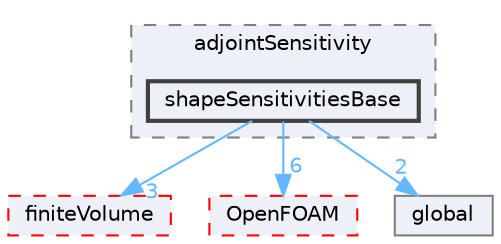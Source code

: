 digraph "src/optimisation/adjointOptimisation/adjoint/optimisation/adjointSensitivity/shapeSensitivitiesBase"
{
 // LATEX_PDF_SIZE
  bgcolor="transparent";
  edge [fontname=Helvetica,fontsize=10,labelfontname=Helvetica,labelfontsize=10];
  node [fontname=Helvetica,fontsize=10,shape=box,height=0.2,width=0.4];
  compound=true
  subgraph clusterdir_dbddc55ddf5981e932e9ab5e5ca01d5b {
    graph [ bgcolor="#edf0f7", pencolor="grey50", label="adjointSensitivity", fontname=Helvetica,fontsize=10 style="filled,dashed", URL="dir_dbddc55ddf5981e932e9ab5e5ca01d5b.html",tooltip=""]
  dir_0b22c8edd23710d15b1d2247fd5f446d [label="shapeSensitivitiesBase", fillcolor="#edf0f7", color="grey25", style="filled,bold", URL="dir_0b22c8edd23710d15b1d2247fd5f446d.html",tooltip=""];
  }
  dir_9bd15774b555cf7259a6fa18f99fe99b [label="finiteVolume", fillcolor="#edf0f7", color="red", style="filled,dashed", URL="dir_9bd15774b555cf7259a6fa18f99fe99b.html",tooltip=""];
  dir_c5473ff19b20e6ec4dfe5c310b3778a8 [label="OpenFOAM", fillcolor="#edf0f7", color="red", style="filled,dashed", URL="dir_c5473ff19b20e6ec4dfe5c310b3778a8.html",tooltip=""];
  dir_dd56dc4c5f6c51768e20e60d3fce2a94 [label="global", fillcolor="#edf0f7", color="grey50", style="filled", URL="dir_dd56dc4c5f6c51768e20e60d3fce2a94.html",tooltip=""];
  dir_0b22c8edd23710d15b1d2247fd5f446d->dir_9bd15774b555cf7259a6fa18f99fe99b [headlabel="3", labeldistance=1.5 headhref="dir_003512_001387.html" href="dir_003512_001387.html" color="steelblue1" fontcolor="steelblue1"];
  dir_0b22c8edd23710d15b1d2247fd5f446d->dir_c5473ff19b20e6ec4dfe5c310b3778a8 [headlabel="6", labeldistance=1.5 headhref="dir_003512_002695.html" href="dir_003512_002695.html" color="steelblue1" fontcolor="steelblue1"];
  dir_0b22c8edd23710d15b1d2247fd5f446d->dir_dd56dc4c5f6c51768e20e60d3fce2a94 [headlabel="2", labeldistance=1.5 headhref="dir_003512_001646.html" href="dir_003512_001646.html" color="steelblue1" fontcolor="steelblue1"];
}
